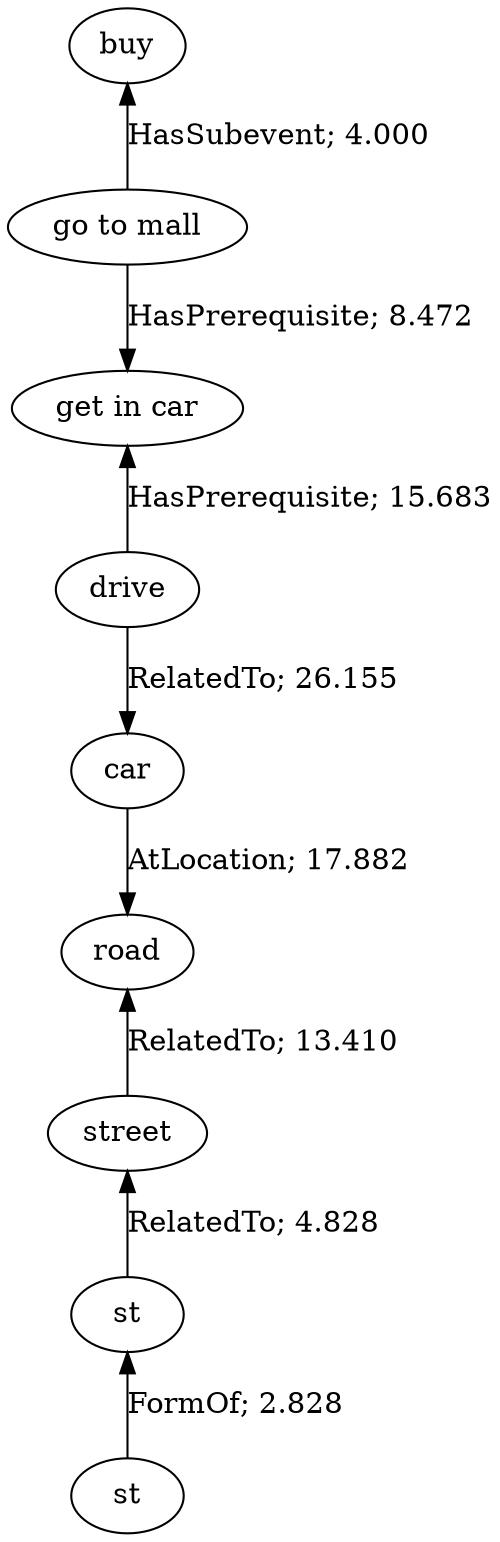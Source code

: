 // The path the concepts from "buy" to "st".Path Length: 8; Weight Sum: 93.25954097586478; Average Weight: 11.657442621983098
digraph "9_b---buy-st---PLen8_WSum93.260_WAvg11.657" {
	0 [label=buy]
	1 [label="go to mall"]
	2 [label="get in car"]
	3 [label=drive]
	4 [label=car]
	5 [label=road]
	6 [label=street]
	7 [label=st]
	8 [label=st]
	0 -> 1 [label="HasSubevent; 4.000" dir=back weight=4.000]
	1 -> 2 [label="HasPrerequisite; 8.472" dir=forward weight=8.472]
	2 -> 3 [label="HasPrerequisite; 15.683" dir=back weight=15.683]
	3 -> 4 [label="RelatedTo; 26.155" dir=forward weight=26.155]
	4 -> 5 [label="AtLocation; 17.882" dir=forward weight=17.882]
	5 -> 6 [label="RelatedTo; 13.410" dir=back weight=13.410]
	6 -> 7 [label="RelatedTo; 4.828" dir=back weight=4.828]
	7 -> 8 [label="FormOf; 2.828" dir=back weight=2.828]
}
